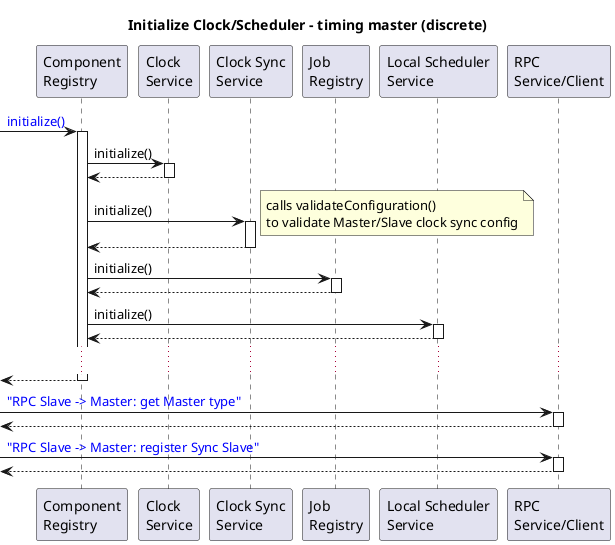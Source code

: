 /**
 * Copyright 2023 CARIAD SE.
 *
 * This Source Code Form is subject to the terms of the Mozilla
 * Public License, v. 2.0. If a copy of the MPL was not distributed
 * with this file, You can obtain one at https://mozilla.org/MPL/2.0/.
 */

@startuml
 skinparam backgroundColor transparent
 skinparam sequenceReferenceBackgroundColor white
 skinparam defaultTextAlignment left
 skinparam hyperlinkUnderline false
 
 title Initialize Clock/Scheduler - timing master (discrete)
 
 [-> "Component\nRegistry": [[fep_element_initialize.svg{Tooltip for message} initialize()]] 
  activate "Component\nRegistry"
  "Component\nRegistry" -> "Clock\nService": initialize()
   activate "Clock\nService"
   return
  "Component\nRegistry" -> "Clock Sync\nService": initialize()
   activate "Clock Sync\nService"
   note right: calls validateConfiguration()\nto validate Master/Slave clock sync config
   return
  "Component\nRegistry" -> "Job\nRegistry": initialize()
   activate "Job\nRegistry"
   return 
  "Component\nRegistry" -> "Local Scheduler\nService": initialize()
   activate "Local Scheduler\nService"
   return
  ...
  return

 [-> "RPC\nService/Client" : [[components_init_clock_scheduler_slave_discrete.svg{Tooltip for message} "RPC Slave -> Master: get Master type"]]
  activate "RPC\nService/Client"
  return
 
 [-> "RPC\nService/Client" : [[components_init_clock_scheduler_slave_discrete.svg{Tooltip for message} "RPC Slave -> Master: register Sync Slave"]]
  activate "RPC\nService/Client"
  return

@enduml